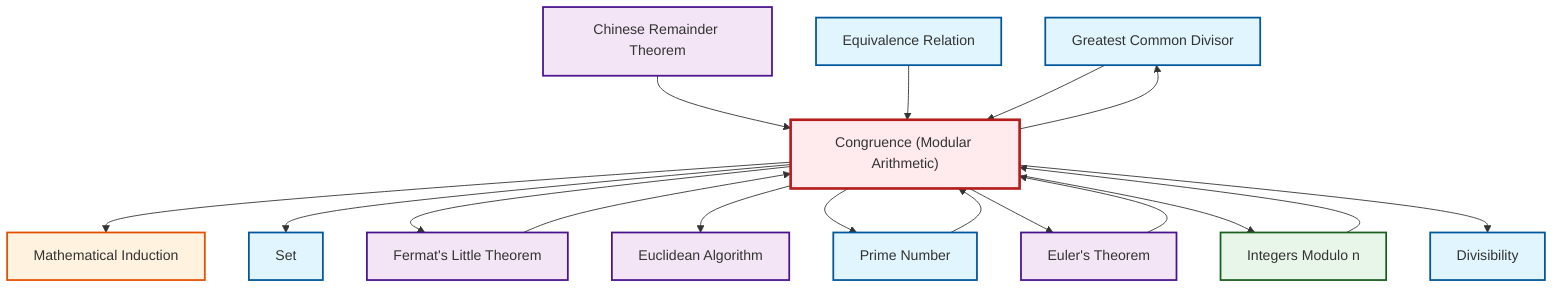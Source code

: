 graph TD
    classDef definition fill:#e1f5fe,stroke:#01579b,stroke-width:2px
    classDef theorem fill:#f3e5f5,stroke:#4a148c,stroke-width:2px
    classDef axiom fill:#fff3e0,stroke:#e65100,stroke-width:2px
    classDef example fill:#e8f5e9,stroke:#1b5e20,stroke-width:2px
    classDef current fill:#ffebee,stroke:#b71c1c,stroke-width:3px
    def-gcd["Greatest Common Divisor"]:::definition
    def-divisibility["Divisibility"]:::definition
    def-set["Set"]:::definition
    ax-induction["Mathematical Induction"]:::axiom
    thm-euclidean-algorithm["Euclidean Algorithm"]:::theorem
    ex-quotient-integers-mod-n["Integers Modulo n"]:::example
    def-prime["Prime Number"]:::definition
    thm-euler["Euler's Theorem"]:::theorem
    thm-chinese-remainder["Chinese Remainder Theorem"]:::theorem
    thm-fermat-little["Fermat's Little Theorem"]:::theorem
    def-congruence["Congruence (Modular Arithmetic)"]:::definition
    def-equivalence-relation["Equivalence Relation"]:::definition
    thm-euler --> def-congruence
    thm-chinese-remainder --> def-congruence
    def-congruence --> ax-induction
    def-congruence --> def-set
    thm-fermat-little --> def-congruence
    def-congruence --> thm-fermat-little
    def-equivalence-relation --> def-congruence
    def-congruence --> def-gcd
    def-congruence --> thm-euclidean-algorithm
    def-congruence --> def-prime
    def-congruence --> thm-euler
    ex-quotient-integers-mod-n --> def-congruence
    def-gcd --> def-congruence
    def-prime --> def-congruence
    def-congruence --> ex-quotient-integers-mod-n
    def-congruence --> def-divisibility
    class def-congruence current